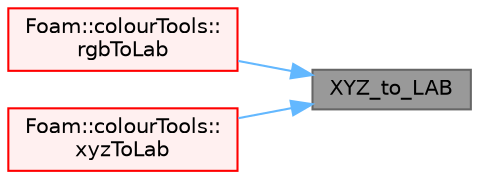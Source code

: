 digraph "XYZ_to_LAB"
{
 // LATEX_PDF_SIZE
  bgcolor="transparent";
  edge [fontname=Helvetica,fontsize=10,labelfontname=Helvetica,labelfontsize=10];
  node [fontname=Helvetica,fontsize=10,shape=box,height=0.2,width=0.4];
  rankdir="RL";
  Node1 [id="Node000001",label="XYZ_to_LAB",height=0.2,width=0.4,color="gray40", fillcolor="grey60", style="filled", fontcolor="black",tooltip=" "];
  Node1 -> Node2 [id="edge1_Node000001_Node000002",dir="back",color="steelblue1",style="solid",tooltip=" "];
  Node2 [id="Node000002",label="Foam::colourTools::\lrgbToLab",height=0.2,width=0.4,color="red", fillcolor="#FFF0F0", style="filled",URL="$namespaceFoam_1_1colourTools.html#a7d43a2ecf01d9a6d3cd7dfd991fa0376",tooltip=" "];
  Node1 -> Node7 [id="edge2_Node000001_Node000007",dir="back",color="steelblue1",style="solid",tooltip=" "];
  Node7 [id="Node000007",label="Foam::colourTools::\lxyzToLab",height=0.2,width=0.4,color="red", fillcolor="#FFF0F0", style="filled",URL="$namespaceFoam_1_1colourTools.html#add117a44d414d03294b4143e42c9a4a3",tooltip=" "];
}
